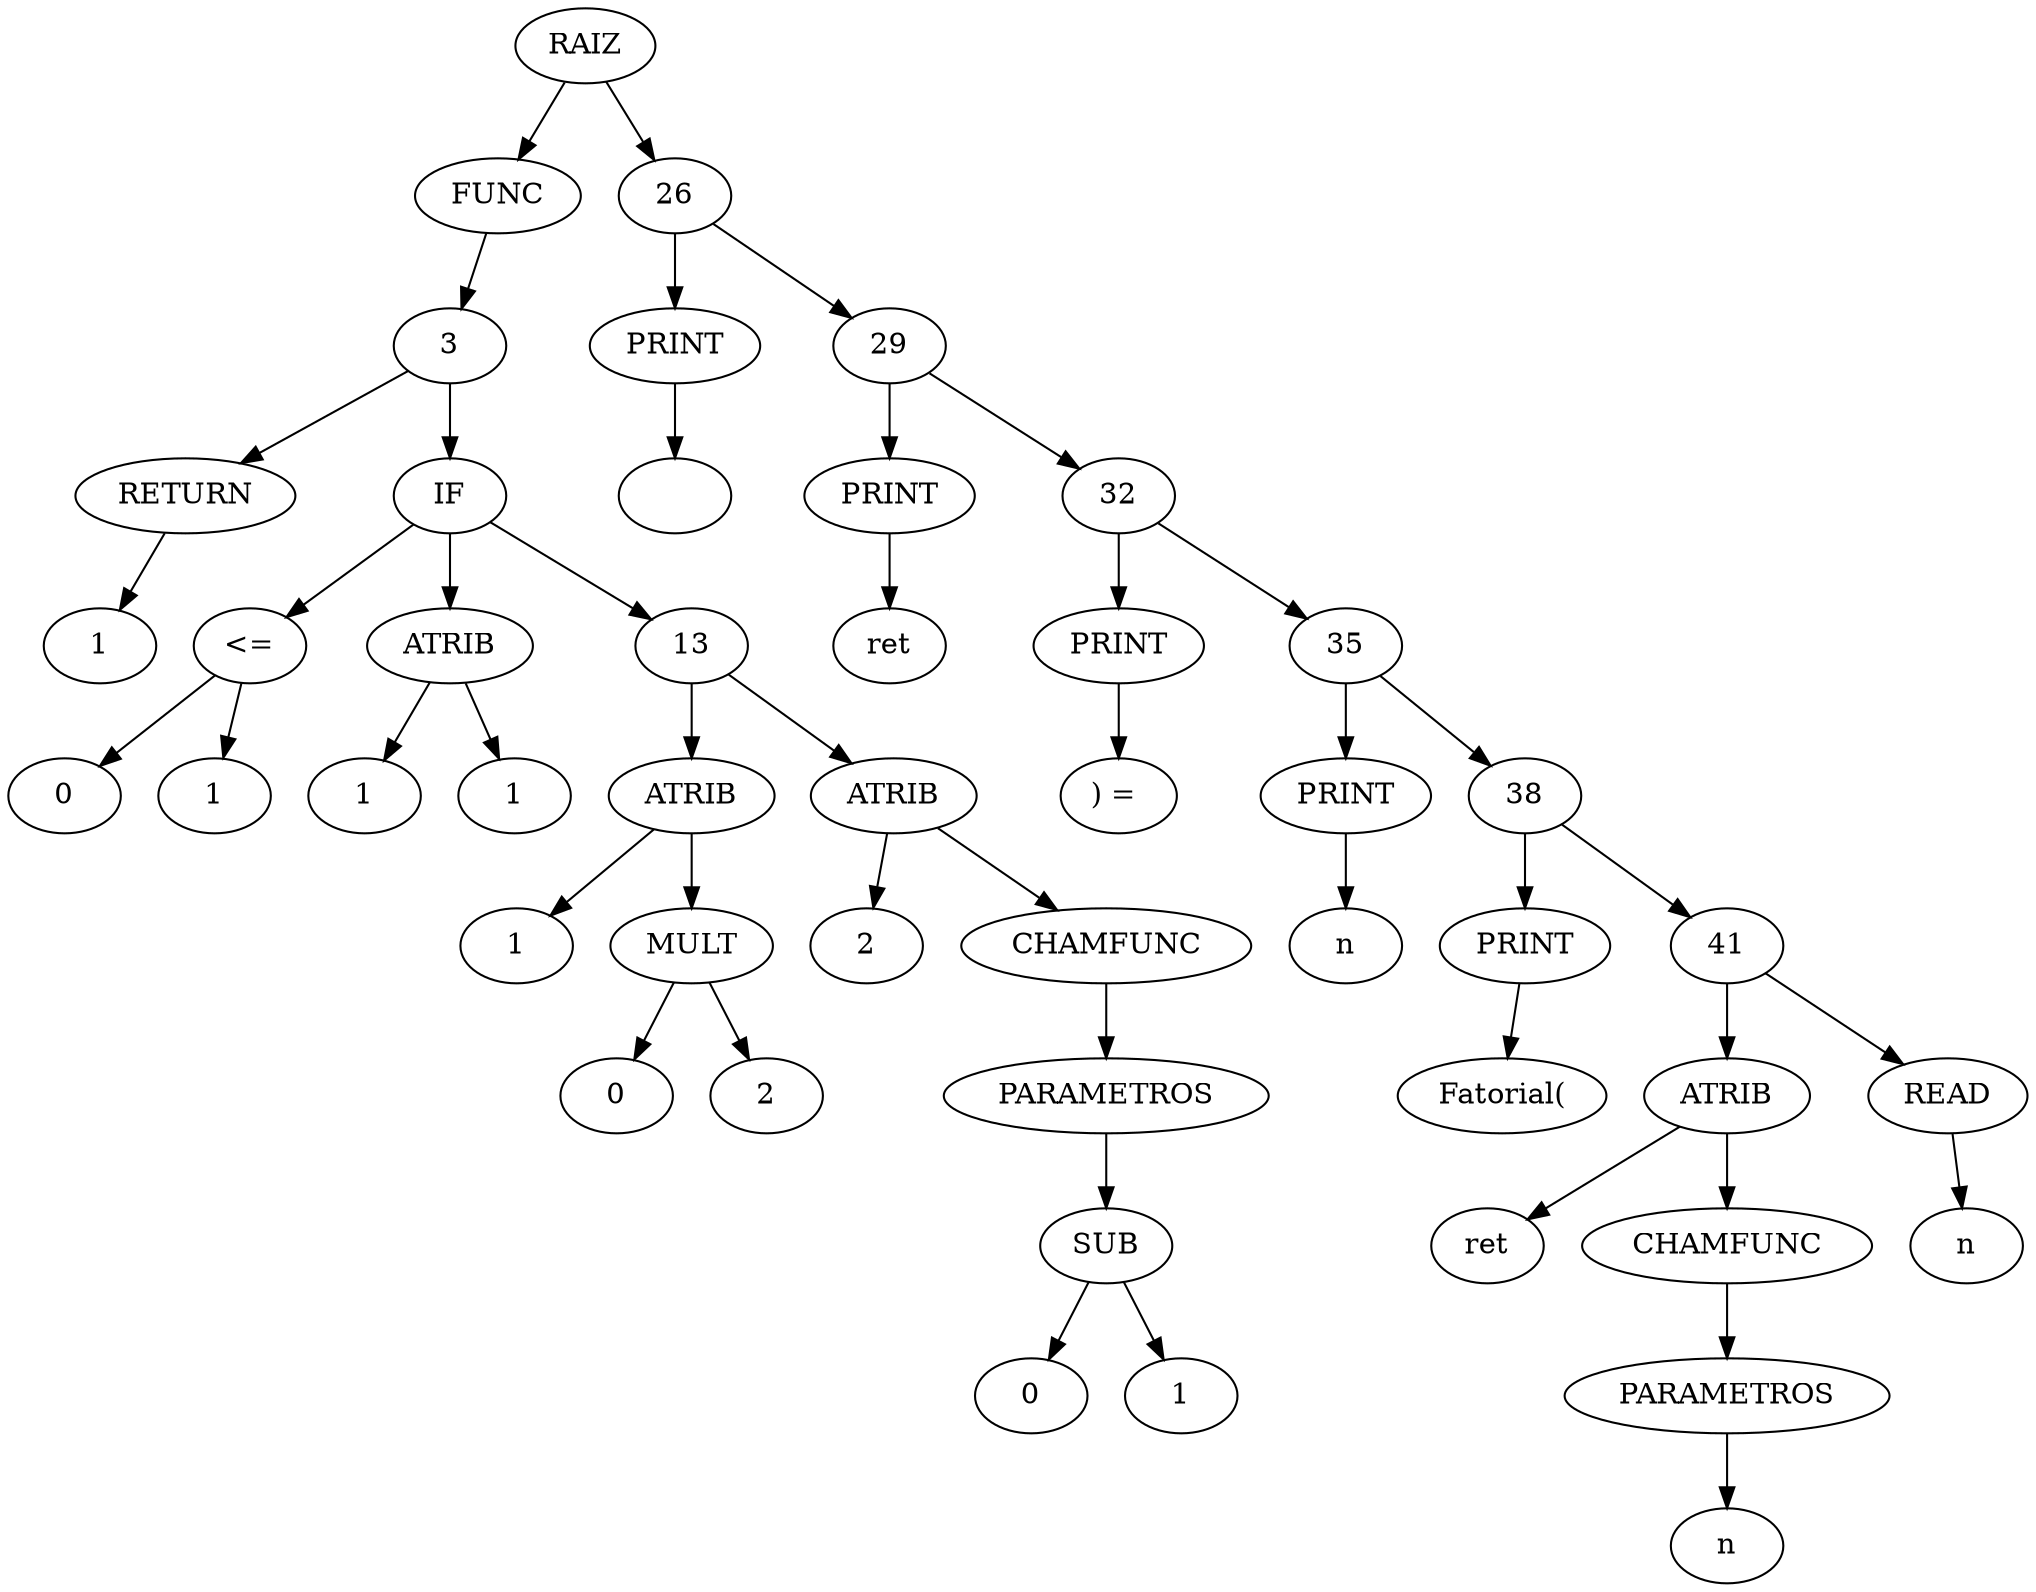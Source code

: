 digraph G {
	1 [label = "RAIZ"];
	2 [label = "FUNC"];
	4 [label = "RETURN"];
	5 [label = "1"];
	6 [label = "IF"];
	7 [label = "<="];
	8 [label = "0"];
	9 [label = "1"];
	10 [label = "ATRIB"];
	11 [label = "1"];
	12 [label = "1"];
	14 [label = "ATRIB"];
	15 [label = "1"];
	16 [label = "MULT"];
	17 [label = "0"];
	18 [label = "2"];
	19 [label = "ATRIB"];
	20 [label = "2"];
	21 [label = "CHAMFUNC"];
	22 [label = "PARAMETROS"];
	23 [label = "SUB"];
	24 [label = "0"];
	25 [label = "1"];
	27 [label = "PRINT"];
	28 [label = "\n"];
	30 [label = "PRINT"];
	31 [label = "ret"];
	33 [label = "PRINT"];
	34 [label = ") = "];
	36 [label = "PRINT"];
	37 [label = "n"];
	39 [label = "PRINT"];
	40 [label = "Fatorial("];
	42 [label = "ATRIB"];
	43 [label = "ret"];
	44 [label = "CHAMFUNC"];
	45 [label = "PARAMETROS"];
	46 [label = "n"];
	47 [label = "READ"];
	48 [label = "n"];
	1 -> 2;
	2 -> 3;
	3 -> 4;
	4 -> 5;
	3 -> 6;
	6 -> 7;
	7 -> 8;
	7 -> 9;
	6 -> 10;
	10 -> 11;
	10 -> 12;
	6 -> 13;
	13 -> 14;
	14 -> 15;
	14 -> 16;
	16 -> 17;
	16 -> 18;
	13 -> 19;
	19 -> 20;
	19 -> 21;
	21 -> 22;
	22 -> 23;
	23 -> 24;
	23 -> 25;
	1 -> 26;
	26 -> 27;
	27 -> 28;
	26 -> 29;
	29 -> 30;
	30 -> 31;
	29 -> 32;
	32 -> 33;
	33 -> 34;
	32 -> 35;
	35 -> 36;
	36 -> 37;
	35 -> 38;
	38 -> 39;
	39 -> 40;
	38 -> 41;
	41 -> 42;
	42 -> 43;
	42 -> 44;
	44 -> 45;
	45 -> 46;
	41 -> 47;
	47 -> 48;
}
